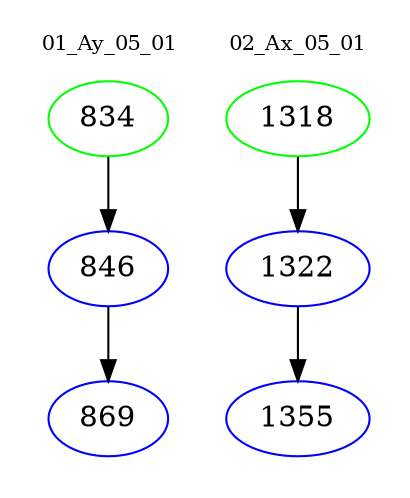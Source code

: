 digraph{
subgraph cluster_0 {
color = white
label = "01_Ay_05_01";
fontsize=10;
T0_834 [label="834", color="green"]
T0_834 -> T0_846 [color="black"]
T0_846 [label="846", color="blue"]
T0_846 -> T0_869 [color="black"]
T0_869 [label="869", color="blue"]
}
subgraph cluster_1 {
color = white
label = "02_Ax_05_01";
fontsize=10;
T1_1318 [label="1318", color="green"]
T1_1318 -> T1_1322 [color="black"]
T1_1322 [label="1322", color="blue"]
T1_1322 -> T1_1355 [color="black"]
T1_1355 [label="1355", color="blue"]
}
}

